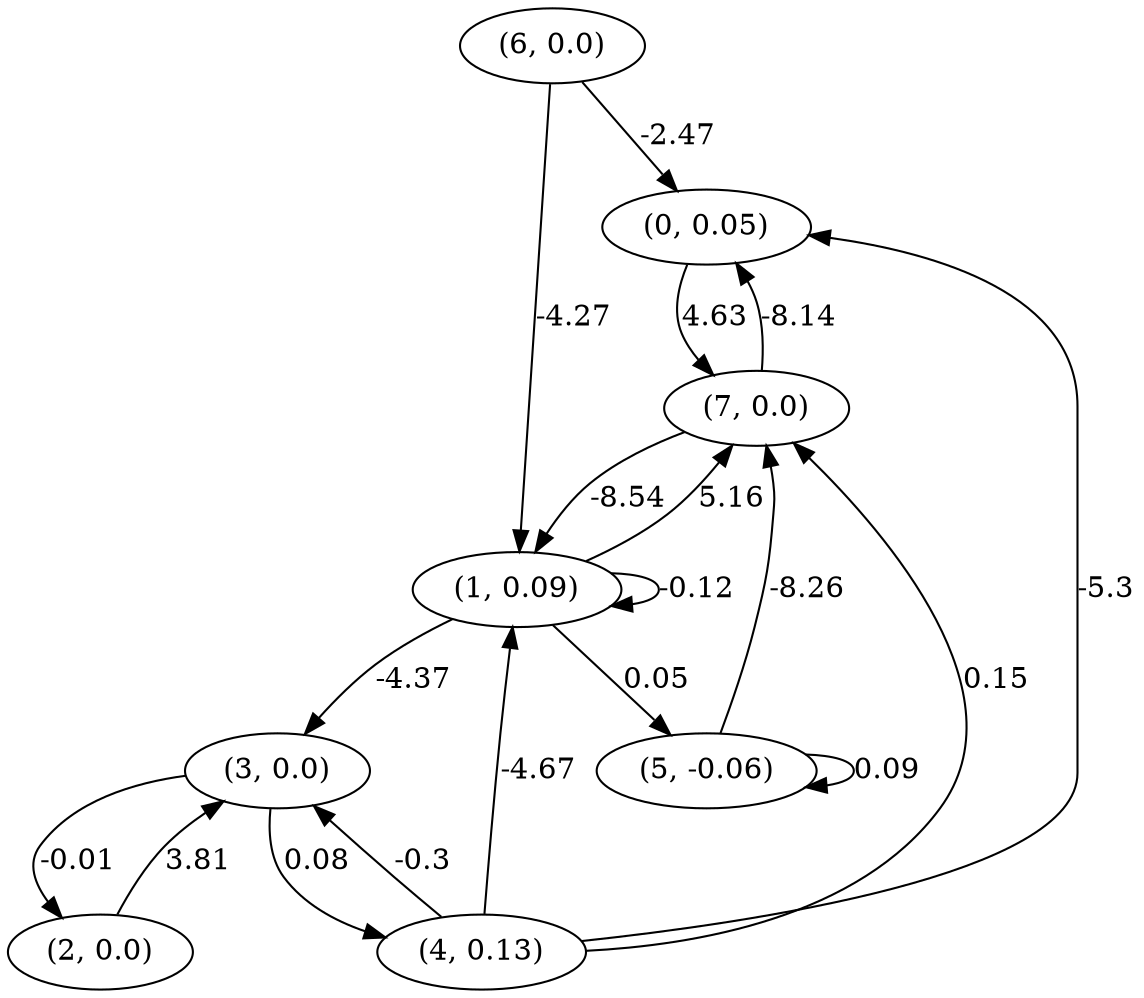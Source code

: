 digraph {
    0 [ label = "(0, 0.05)" ]
    1 [ label = "(1, 0.09)" ]
    2 [ label = "(2, 0.0)" ]
    3 [ label = "(3, 0.0)" ]
    4 [ label = "(4, 0.13)" ]
    5 [ label = "(5, -0.06)" ]
    6 [ label = "(6, 0.0)" ]
    7 [ label = "(7, 0.0)" ]
    1 -> 1 [ label = "-0.12" ]
    5 -> 5 [ label = "0.09" ]
    4 -> 0 [ label = "-5.3" ]
    6 -> 0 [ label = "-2.47" ]
    7 -> 0 [ label = "-8.14" ]
    4 -> 1 [ label = "-4.67" ]
    6 -> 1 [ label = "-4.27" ]
    7 -> 1 [ label = "-8.54" ]
    3 -> 2 [ label = "-0.01" ]
    1 -> 3 [ label = "-4.37" ]
    2 -> 3 [ label = "3.81" ]
    4 -> 3 [ label = "-0.3" ]
    3 -> 4 [ label = "0.08" ]
    1 -> 5 [ label = "0.05" ]
    0 -> 7 [ label = "4.63" ]
    1 -> 7 [ label = "5.16" ]
    4 -> 7 [ label = "0.15" ]
    5 -> 7 [ label = "-8.26" ]
}

